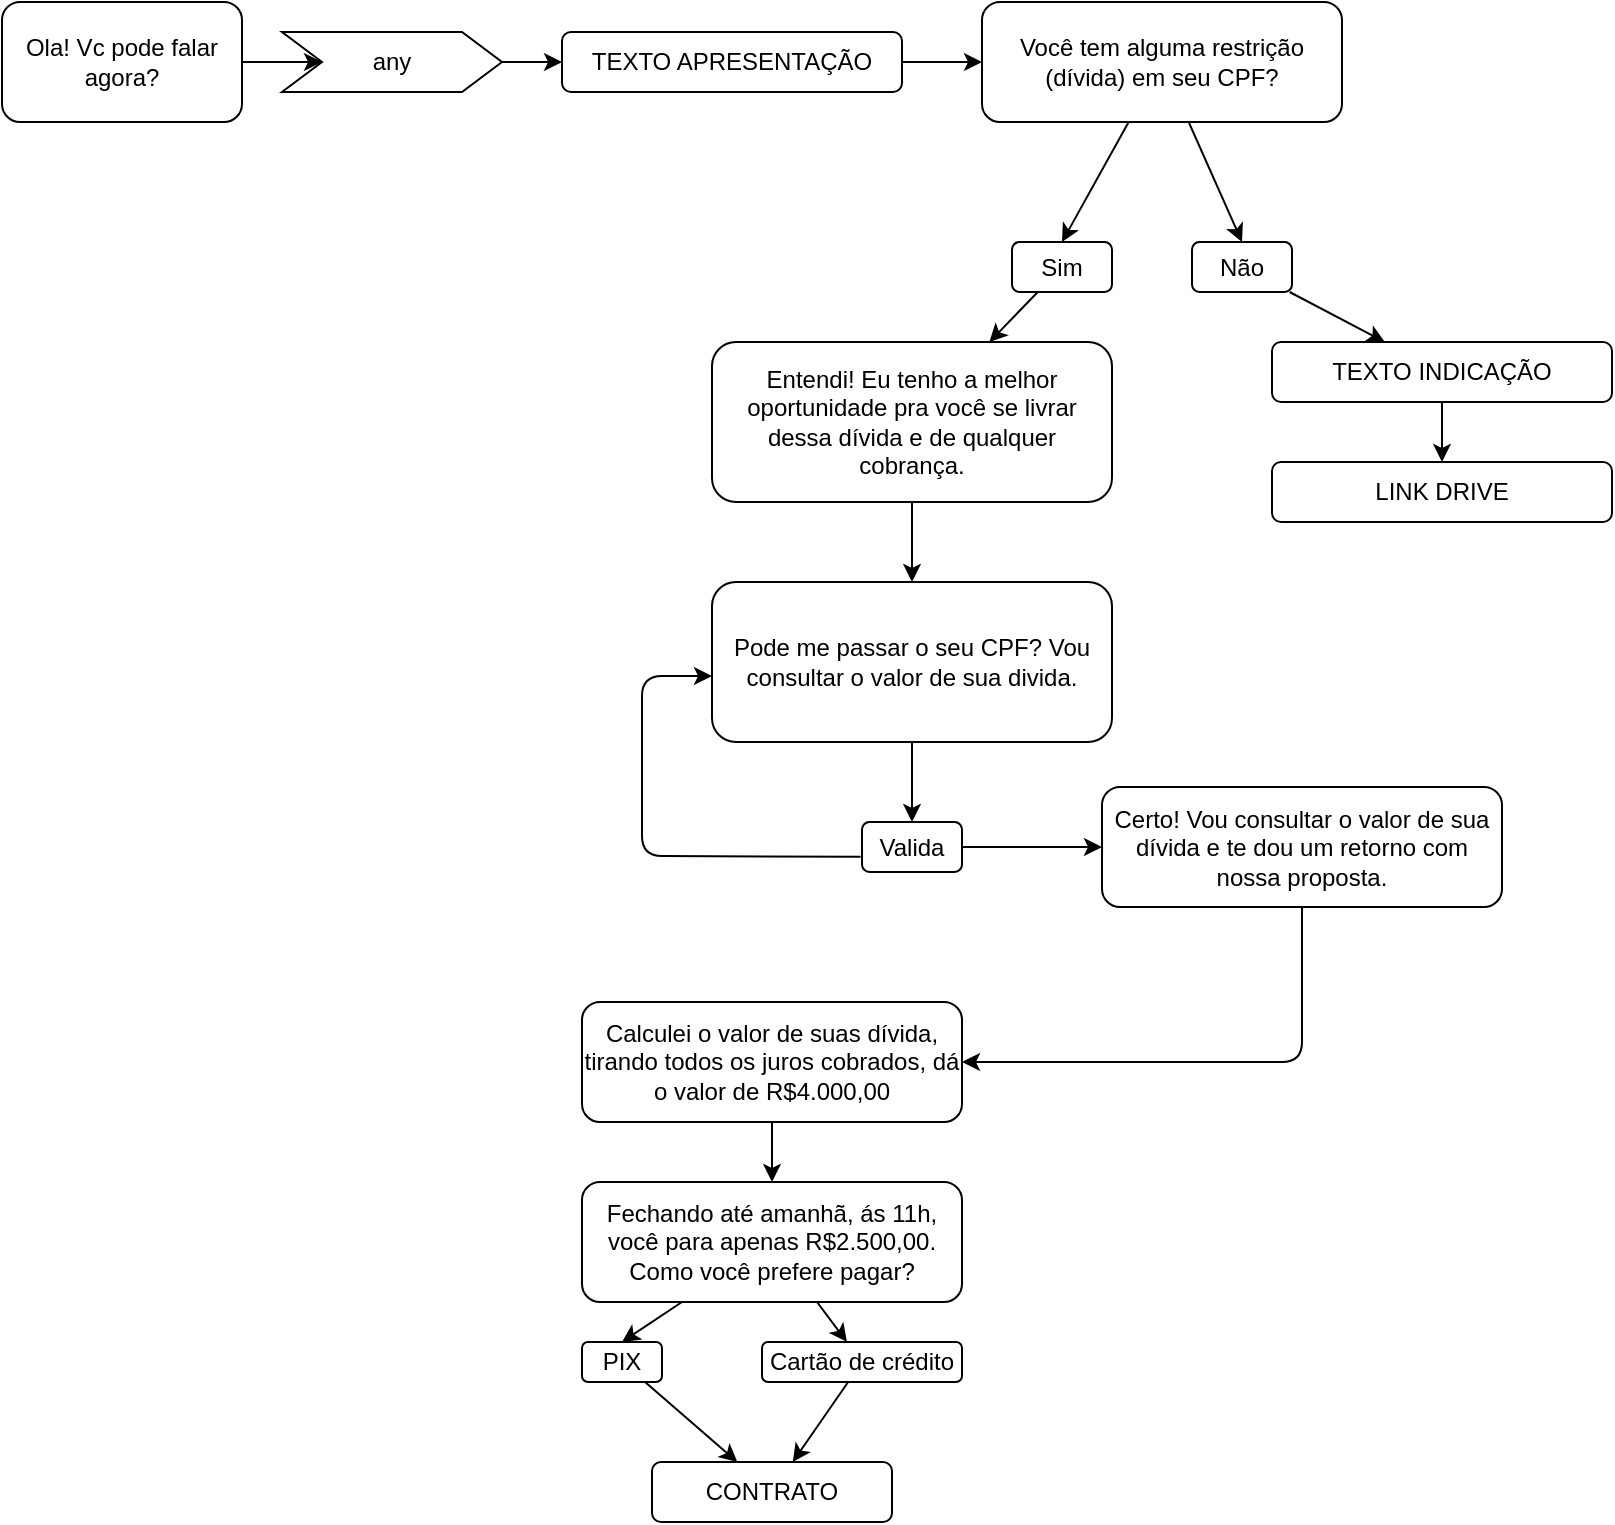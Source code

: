 <mxfile>
    <diagram id="emhP0KhmzAP_O7Do4stU" name="Page-1">
        <mxGraphModel dx="743" dy="594" grid="1" gridSize="10" guides="1" tooltips="1" connect="1" arrows="1" fold="1" page="1" pageScale="1" pageWidth="850" pageHeight="1100" math="0" shadow="0">
            <root>
                <mxCell id="0"/>
                <mxCell id="1" parent="0"/>
                <mxCell id="14" style="edgeStyle=none;html=1;entryX=0;entryY=0.5;entryDx=0;entryDy=0;" parent="1" source="2" target="4" edge="1">
                    <mxGeometry relative="1" as="geometry"/>
                </mxCell>
                <mxCell id="2" value="Ola! Vc pode falar agora?" style="rounded=1;whiteSpace=wrap;html=1;" parent="1" vertex="1">
                    <mxGeometry x="20" y="50" width="120" height="60" as="geometry"/>
                </mxCell>
                <mxCell id="29" style="edgeStyle=none;html=1;entryX=0.5;entryY=0;entryDx=0;entryDy=0;" edge="1" parent="1" source="3" target="6">
                    <mxGeometry relative="1" as="geometry"/>
                </mxCell>
                <mxCell id="31" style="edgeStyle=none;html=1;entryX=0.5;entryY=0;entryDx=0;entryDy=0;" edge="1" parent="1" source="3" target="7">
                    <mxGeometry relative="1" as="geometry"/>
                </mxCell>
                <mxCell id="3" value="Você tem alguma restrição (dívida) em seu CPF?" style="rounded=1;whiteSpace=wrap;html=1;" parent="1" vertex="1">
                    <mxGeometry x="510" y="50" width="180" height="60" as="geometry"/>
                </mxCell>
                <mxCell id="27" style="edgeStyle=none;html=1;entryX=0;entryY=0.5;entryDx=0;entryDy=0;" edge="1" parent="1" source="4" target="26">
                    <mxGeometry relative="1" as="geometry"/>
                </mxCell>
                <mxCell id="4" value="any" style="shape=step;perimeter=stepPerimeter;whiteSpace=wrap;html=1;fixedSize=1;" parent="1" vertex="1">
                    <mxGeometry x="160" y="65" width="110" height="30" as="geometry"/>
                </mxCell>
                <mxCell id="16" style="edgeStyle=none;html=1;" parent="1" source="6" target="8" edge="1">
                    <mxGeometry relative="1" as="geometry"/>
                </mxCell>
                <mxCell id="6" value="Sim" style="rounded=1;whiteSpace=wrap;html=1;" parent="1" vertex="1">
                    <mxGeometry x="525" y="170" width="50" height="25" as="geometry"/>
                </mxCell>
                <mxCell id="17" style="edgeStyle=none;html=1;" parent="1" source="7" target="13" edge="1">
                    <mxGeometry relative="1" as="geometry"/>
                </mxCell>
                <mxCell id="7" value="Não" style="rounded=1;whiteSpace=wrap;html=1;" parent="1" vertex="1">
                    <mxGeometry x="615" y="170" width="50" height="25" as="geometry"/>
                </mxCell>
                <mxCell id="18" style="edgeStyle=none;html=1;entryX=0.5;entryY=0;entryDx=0;entryDy=0;" parent="1" source="8" target="9" edge="1">
                    <mxGeometry relative="1" as="geometry"/>
                </mxCell>
                <mxCell id="8" value="Entendi! Eu tenho a melhor oportunidade pra você se livrar dessa dívida e de qualquer cobrança." style="rounded=1;whiteSpace=wrap;html=1;" parent="1" vertex="1">
                    <mxGeometry x="375" y="220" width="200" height="80" as="geometry"/>
                </mxCell>
                <mxCell id="34" style="edgeStyle=none;html=1;" edge="1" parent="1" source="9" target="10">
                    <mxGeometry relative="1" as="geometry"/>
                </mxCell>
                <mxCell id="9" value="Pode me passar o seu CPF? Vou consultar o valor de sua divida." style="rounded=1;whiteSpace=wrap;html=1;" parent="1" vertex="1">
                    <mxGeometry x="375" y="340" width="200" height="80" as="geometry"/>
                </mxCell>
                <mxCell id="35" style="edgeStyle=none;html=1;entryX=0;entryY=0.5;entryDx=0;entryDy=0;exitX=-0.014;exitY=0.696;exitDx=0;exitDy=0;exitPerimeter=0;" edge="1" parent="1" source="10">
                    <mxGeometry relative="1" as="geometry">
                        <mxPoint x="450" y="479.037" as="sourcePoint"/>
                        <mxPoint x="375" y="387" as="targetPoint"/>
                        <Array as="points">
                            <mxPoint x="340" y="477"/>
                            <mxPoint x="340" y="387"/>
                        </Array>
                    </mxGeometry>
                </mxCell>
                <mxCell id="37" style="edgeStyle=none;html=1;entryX=0;entryY=0.5;entryDx=0;entryDy=0;" edge="1" parent="1" source="10" target="36">
                    <mxGeometry relative="1" as="geometry"/>
                </mxCell>
                <mxCell id="10" value="Valida" style="rounded=1;whiteSpace=wrap;html=1;" parent="1" vertex="1">
                    <mxGeometry x="450" y="460" width="50" height="25" as="geometry"/>
                </mxCell>
                <mxCell id="33" style="edgeStyle=none;html=1;" edge="1" parent="1" source="13" target="32">
                    <mxGeometry relative="1" as="geometry"/>
                </mxCell>
                <mxCell id="13" value="TEXTO INDICAÇÃO" style="rounded=1;whiteSpace=wrap;html=1;" parent="1" vertex="1">
                    <mxGeometry x="655" y="220" width="170" height="30" as="geometry"/>
                </mxCell>
                <mxCell id="28" style="edgeStyle=none;html=1;" edge="1" parent="1" source="26" target="3">
                    <mxGeometry relative="1" as="geometry"/>
                </mxCell>
                <mxCell id="26" value="TEXTO APRESENTAÇÃO" style="rounded=1;whiteSpace=wrap;html=1;" vertex="1" parent="1">
                    <mxGeometry x="300" y="65" width="170" height="30" as="geometry"/>
                </mxCell>
                <mxCell id="32" value="LINK DRIVE" style="rounded=1;whiteSpace=wrap;html=1;" vertex="1" parent="1">
                    <mxGeometry x="655" y="280" width="170" height="30" as="geometry"/>
                </mxCell>
                <mxCell id="39" style="edgeStyle=none;html=1;entryX=1;entryY=0.5;entryDx=0;entryDy=0;" edge="1" parent="1" source="36" target="38">
                    <mxGeometry relative="1" as="geometry">
                        <Array as="points">
                            <mxPoint x="670" y="580"/>
                        </Array>
                    </mxGeometry>
                </mxCell>
                <mxCell id="36" value="Certo! Vou consultar o valor de sua dívida e te dou um retorno com nossa proposta." style="rounded=1;whiteSpace=wrap;html=1;" vertex="1" parent="1">
                    <mxGeometry x="570" y="442.5" width="200" height="60" as="geometry"/>
                </mxCell>
                <mxCell id="41" style="edgeStyle=none;html=1;entryX=0.5;entryY=0;entryDx=0;entryDy=0;" edge="1" parent="1" source="38" target="40">
                    <mxGeometry relative="1" as="geometry"/>
                </mxCell>
                <mxCell id="38" value="Calculei o valor de suas dívida, tirando todos os juros cobrados, dá o valor de R$4.000,00" style="rounded=1;whiteSpace=wrap;html=1;" vertex="1" parent="1">
                    <mxGeometry x="310" y="550" width="190" height="60" as="geometry"/>
                </mxCell>
                <mxCell id="43" style="edgeStyle=none;html=1;entryX=0.5;entryY=0;entryDx=0;entryDy=0;" edge="1" parent="1" source="40" target="42">
                    <mxGeometry relative="1" as="geometry"/>
                </mxCell>
                <mxCell id="45" style="edgeStyle=none;html=1;" edge="1" parent="1" source="40" target="44">
                    <mxGeometry relative="1" as="geometry"/>
                </mxCell>
                <mxCell id="40" value="Fechando até amanhã, ás 11h, você para apenas R$2.500,00. Como você prefere pagar?" style="rounded=1;whiteSpace=wrap;html=1;" vertex="1" parent="1">
                    <mxGeometry x="310" y="640" width="190" height="60" as="geometry"/>
                </mxCell>
                <mxCell id="47" style="edgeStyle=none;html=1;" edge="1" parent="1" source="42" target="46">
                    <mxGeometry relative="1" as="geometry"/>
                </mxCell>
                <mxCell id="42" value="PIX" style="rounded=1;whiteSpace=wrap;html=1;" vertex="1" parent="1">
                    <mxGeometry x="310" y="720" width="40" height="20" as="geometry"/>
                </mxCell>
                <mxCell id="48" style="edgeStyle=none;html=1;" edge="1" parent="1" source="44" target="46">
                    <mxGeometry relative="1" as="geometry"/>
                </mxCell>
                <mxCell id="44" value="Cartão de crédito" style="rounded=1;whiteSpace=wrap;html=1;" vertex="1" parent="1">
                    <mxGeometry x="400" y="720" width="100" height="20" as="geometry"/>
                </mxCell>
                <mxCell id="46" value="CONTRATO" style="rounded=1;whiteSpace=wrap;html=1;" vertex="1" parent="1">
                    <mxGeometry x="345" y="780" width="120" height="30" as="geometry"/>
                </mxCell>
            </root>
        </mxGraphModel>
    </diagram>
</mxfile>